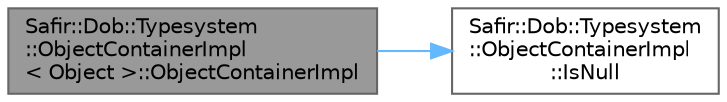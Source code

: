 digraph "Safir::Dob::Typesystem::ObjectContainerImpl&lt; Object &gt;::ObjectContainerImpl"
{
 // LATEX_PDF_SIZE
  bgcolor="transparent";
  edge [fontname=Helvetica,fontsize=10,labelfontname=Helvetica,labelfontsize=10];
  node [fontname=Helvetica,fontsize=10,shape=box,height=0.2,width=0.4];
  rankdir="LR";
  Node1 [label="Safir::Dob::Typesystem\l::ObjectContainerImpl\l\< Object \>::ObjectContainerImpl",height=0.2,width=0.4,color="gray40", fillcolor="grey60", style="filled", fontcolor="black",tooltip="Copy constructor."];
  Node1 -> Node2 [color="steelblue1",style="solid"];
  Node2 [label="Safir::Dob::Typesystem\l::ObjectContainerImpl\l::IsNull",height=0.2,width=0.4,color="grey40", fillcolor="white", style="filled",URL="$a01507.html#a8609e7b321e7da3bac1a41cbfbbdb30c",tooltip="Is the container set to null?"];
}
